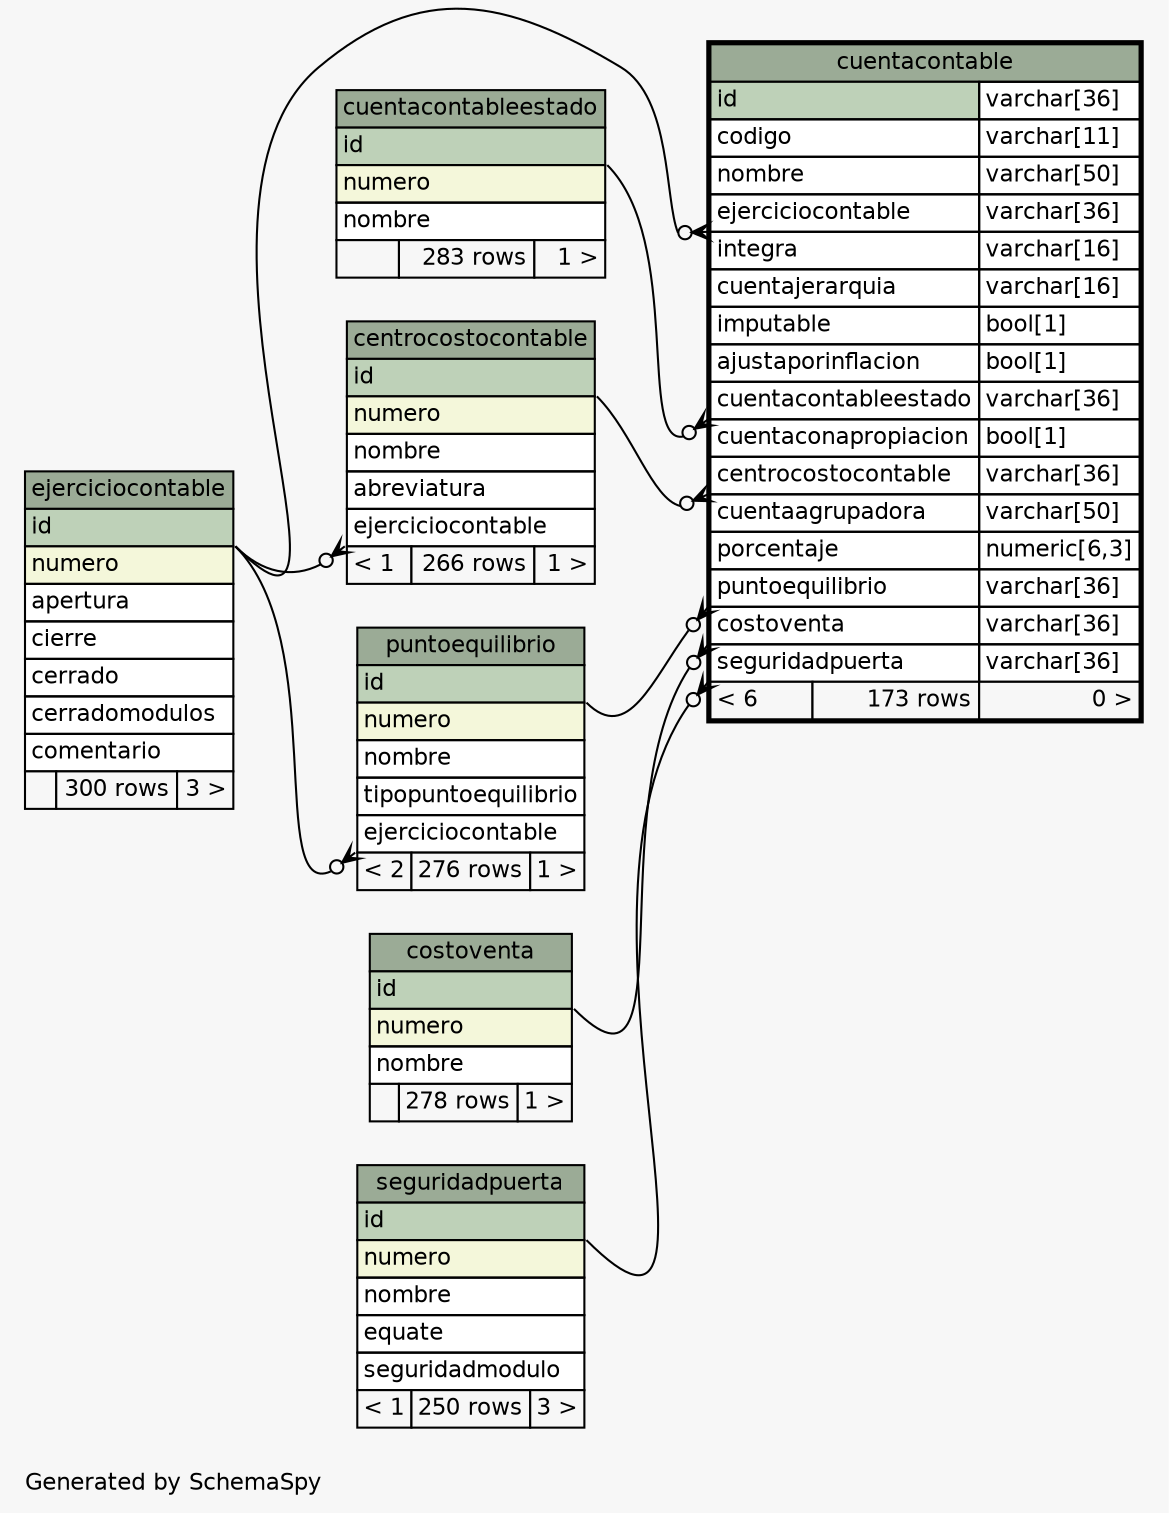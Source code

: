 // dot 2.2.1 on Windows 10 10.0
// SchemaSpy rev 590
digraph "oneDegreeRelationshipsDiagram" {
  graph [
    rankdir="RL"
    bgcolor="#f7f7f7"
    label="\nGenerated by SchemaSpy"
    labeljust="l"
    nodesep="0.18"
    ranksep="0.46"
    fontname="Helvetica"
    fontsize="11"
  ];
  node [
    fontname="Helvetica"
    fontsize="11"
    shape="plaintext"
  ];
  edge [
    arrowsize="0.8"
  ];
  "centrocostocontable":"ejerciciocontable":sw -> "ejerciciocontable":"id":se [arrowhead=none dir=back arrowtail=crowodot];
  "cuentacontable":"centrocostocontable":sw -> "centrocostocontable":"id":se [arrowhead=none dir=back arrowtail=crowodot];
  "cuentacontable":"costoventa":sw -> "costoventa":"id":se [arrowhead=none dir=back arrowtail=crowodot];
  "cuentacontable":"cuentacontableestado":sw -> "cuentacontableestado":"id":se [arrowhead=none dir=back arrowtail=crowodot];
  "cuentacontable":"ejerciciocontable":sw -> "ejerciciocontable":"id":se [arrowhead=none dir=back arrowtail=crowodot];
  "cuentacontable":"puntoequilibrio":sw -> "puntoequilibrio":"id":se [arrowhead=none dir=back arrowtail=crowodot];
  "cuentacontable":"seguridadpuerta":sw -> "seguridadpuerta":"id":se [arrowhead=none dir=back arrowtail=crowodot];
  "puntoequilibrio":"ejerciciocontable":sw -> "ejerciciocontable":"id":se [arrowhead=none dir=back arrowtail=crowodot];
  "centrocostocontable" [
    label=<
    <TABLE BORDER="0" CELLBORDER="1" CELLSPACING="0" BGCOLOR="#ffffff">
      <TR><TD COLSPAN="3" BGCOLOR="#9bab96" ALIGN="CENTER">centrocostocontable</TD></TR>
      <TR><TD PORT="id" COLSPAN="3" BGCOLOR="#bed1b8" ALIGN="LEFT">id</TD></TR>
      <TR><TD PORT="numero" COLSPAN="3" BGCOLOR="#f4f7da" ALIGN="LEFT">numero</TD></TR>
      <TR><TD PORT="nombre" COLSPAN="3" ALIGN="LEFT">nombre</TD></TR>
      <TR><TD PORT="abreviatura" COLSPAN="3" ALIGN="LEFT">abreviatura</TD></TR>
      <TR><TD PORT="ejerciciocontable" COLSPAN="3" ALIGN="LEFT">ejerciciocontable</TD></TR>
      <TR><TD ALIGN="LEFT" BGCOLOR="#f7f7f7">&lt; 1</TD><TD ALIGN="RIGHT" BGCOLOR="#f7f7f7">266 rows</TD><TD ALIGN="RIGHT" BGCOLOR="#f7f7f7">1 &gt;</TD></TR>
    </TABLE>>
    URL="centrocostocontable.html"
    tooltip="centrocostocontable"
  ];
  "costoventa" [
    label=<
    <TABLE BORDER="0" CELLBORDER="1" CELLSPACING="0" BGCOLOR="#ffffff">
      <TR><TD COLSPAN="3" BGCOLOR="#9bab96" ALIGN="CENTER">costoventa</TD></TR>
      <TR><TD PORT="id" COLSPAN="3" BGCOLOR="#bed1b8" ALIGN="LEFT">id</TD></TR>
      <TR><TD PORT="numero" COLSPAN="3" BGCOLOR="#f4f7da" ALIGN="LEFT">numero</TD></TR>
      <TR><TD PORT="nombre" COLSPAN="3" ALIGN="LEFT">nombre</TD></TR>
      <TR><TD ALIGN="LEFT" BGCOLOR="#f7f7f7">  </TD><TD ALIGN="RIGHT" BGCOLOR="#f7f7f7">278 rows</TD><TD ALIGN="RIGHT" BGCOLOR="#f7f7f7">1 &gt;</TD></TR>
    </TABLE>>
    URL="costoventa.html"
    tooltip="costoventa"
  ];
  "cuentacontable" [
    label=<
    <TABLE BORDER="2" CELLBORDER="1" CELLSPACING="0" BGCOLOR="#ffffff">
      <TR><TD COLSPAN="3" BGCOLOR="#9bab96" ALIGN="CENTER">cuentacontable</TD></TR>
      <TR><TD PORT="id" COLSPAN="2" BGCOLOR="#bed1b8" ALIGN="LEFT">id</TD><TD PORT="id.type" ALIGN="LEFT">varchar[36]</TD></TR>
      <TR><TD PORT="codigo" COLSPAN="2" ALIGN="LEFT">codigo</TD><TD PORT="codigo.type" ALIGN="LEFT">varchar[11]</TD></TR>
      <TR><TD PORT="nombre" COLSPAN="2" ALIGN="LEFT">nombre</TD><TD PORT="nombre.type" ALIGN="LEFT">varchar[50]</TD></TR>
      <TR><TD PORT="ejerciciocontable" COLSPAN="2" ALIGN="LEFT">ejerciciocontable</TD><TD PORT="ejerciciocontable.type" ALIGN="LEFT">varchar[36]</TD></TR>
      <TR><TD PORT="integra" COLSPAN="2" ALIGN="LEFT">integra</TD><TD PORT="integra.type" ALIGN="LEFT">varchar[16]</TD></TR>
      <TR><TD PORT="cuentajerarquia" COLSPAN="2" ALIGN="LEFT">cuentajerarquia</TD><TD PORT="cuentajerarquia.type" ALIGN="LEFT">varchar[16]</TD></TR>
      <TR><TD PORT="imputable" COLSPAN="2" ALIGN="LEFT">imputable</TD><TD PORT="imputable.type" ALIGN="LEFT">bool[1]</TD></TR>
      <TR><TD PORT="ajustaporinflacion" COLSPAN="2" ALIGN="LEFT">ajustaporinflacion</TD><TD PORT="ajustaporinflacion.type" ALIGN="LEFT">bool[1]</TD></TR>
      <TR><TD PORT="cuentacontableestado" COLSPAN="2" ALIGN="LEFT">cuentacontableestado</TD><TD PORT="cuentacontableestado.type" ALIGN="LEFT">varchar[36]</TD></TR>
      <TR><TD PORT="cuentaconapropiacion" COLSPAN="2" ALIGN="LEFT">cuentaconapropiacion</TD><TD PORT="cuentaconapropiacion.type" ALIGN="LEFT">bool[1]</TD></TR>
      <TR><TD PORT="centrocostocontable" COLSPAN="2" ALIGN="LEFT">centrocostocontable</TD><TD PORT="centrocostocontable.type" ALIGN="LEFT">varchar[36]</TD></TR>
      <TR><TD PORT="cuentaagrupadora" COLSPAN="2" ALIGN="LEFT">cuentaagrupadora</TD><TD PORT="cuentaagrupadora.type" ALIGN="LEFT">varchar[50]</TD></TR>
      <TR><TD PORT="porcentaje" COLSPAN="2" ALIGN="LEFT">porcentaje</TD><TD PORT="porcentaje.type" ALIGN="LEFT">numeric[6,3]</TD></TR>
      <TR><TD PORT="puntoequilibrio" COLSPAN="2" ALIGN="LEFT">puntoequilibrio</TD><TD PORT="puntoequilibrio.type" ALIGN="LEFT">varchar[36]</TD></TR>
      <TR><TD PORT="costoventa" COLSPAN="2" ALIGN="LEFT">costoventa</TD><TD PORT="costoventa.type" ALIGN="LEFT">varchar[36]</TD></TR>
      <TR><TD PORT="seguridadpuerta" COLSPAN="2" ALIGN="LEFT">seguridadpuerta</TD><TD PORT="seguridadpuerta.type" ALIGN="LEFT">varchar[36]</TD></TR>
      <TR><TD ALIGN="LEFT" BGCOLOR="#f7f7f7">&lt; 6</TD><TD ALIGN="RIGHT" BGCOLOR="#f7f7f7">173 rows</TD><TD ALIGN="RIGHT" BGCOLOR="#f7f7f7">0 &gt;</TD></TR>
    </TABLE>>
    URL="cuentacontable.html"
    tooltip="cuentacontable"
  ];
  "cuentacontableestado" [
    label=<
    <TABLE BORDER="0" CELLBORDER="1" CELLSPACING="0" BGCOLOR="#ffffff">
      <TR><TD COLSPAN="3" BGCOLOR="#9bab96" ALIGN="CENTER">cuentacontableestado</TD></TR>
      <TR><TD PORT="id" COLSPAN="3" BGCOLOR="#bed1b8" ALIGN="LEFT">id</TD></TR>
      <TR><TD PORT="numero" COLSPAN="3" BGCOLOR="#f4f7da" ALIGN="LEFT">numero</TD></TR>
      <TR><TD PORT="nombre" COLSPAN="3" ALIGN="LEFT">nombre</TD></TR>
      <TR><TD ALIGN="LEFT" BGCOLOR="#f7f7f7">  </TD><TD ALIGN="RIGHT" BGCOLOR="#f7f7f7">283 rows</TD><TD ALIGN="RIGHT" BGCOLOR="#f7f7f7">1 &gt;</TD></TR>
    </TABLE>>
    URL="cuentacontableestado.html"
    tooltip="cuentacontableestado"
  ];
  "ejerciciocontable" [
    label=<
    <TABLE BORDER="0" CELLBORDER="1" CELLSPACING="0" BGCOLOR="#ffffff">
      <TR><TD COLSPAN="3" BGCOLOR="#9bab96" ALIGN="CENTER">ejerciciocontable</TD></TR>
      <TR><TD PORT="id" COLSPAN="3" BGCOLOR="#bed1b8" ALIGN="LEFT">id</TD></TR>
      <TR><TD PORT="numero" COLSPAN="3" BGCOLOR="#f4f7da" ALIGN="LEFT">numero</TD></TR>
      <TR><TD PORT="apertura" COLSPAN="3" ALIGN="LEFT">apertura</TD></TR>
      <TR><TD PORT="cierre" COLSPAN="3" ALIGN="LEFT">cierre</TD></TR>
      <TR><TD PORT="cerrado" COLSPAN="3" ALIGN="LEFT">cerrado</TD></TR>
      <TR><TD PORT="cerradomodulos" COLSPAN="3" ALIGN="LEFT">cerradomodulos</TD></TR>
      <TR><TD PORT="comentario" COLSPAN="3" ALIGN="LEFT">comentario</TD></TR>
      <TR><TD ALIGN="LEFT" BGCOLOR="#f7f7f7">  </TD><TD ALIGN="RIGHT" BGCOLOR="#f7f7f7">300 rows</TD><TD ALIGN="RIGHT" BGCOLOR="#f7f7f7">3 &gt;</TD></TR>
    </TABLE>>
    URL="ejerciciocontable.html"
    tooltip="ejerciciocontable"
  ];
  "puntoequilibrio" [
    label=<
    <TABLE BORDER="0" CELLBORDER="1" CELLSPACING="0" BGCOLOR="#ffffff">
      <TR><TD COLSPAN="3" BGCOLOR="#9bab96" ALIGN="CENTER">puntoequilibrio</TD></TR>
      <TR><TD PORT="id" COLSPAN="3" BGCOLOR="#bed1b8" ALIGN="LEFT">id</TD></TR>
      <TR><TD PORT="numero" COLSPAN="3" BGCOLOR="#f4f7da" ALIGN="LEFT">numero</TD></TR>
      <TR><TD PORT="nombre" COLSPAN="3" ALIGN="LEFT">nombre</TD></TR>
      <TR><TD PORT="tipopuntoequilibrio" COLSPAN="3" ALIGN="LEFT">tipopuntoequilibrio</TD></TR>
      <TR><TD PORT="ejerciciocontable" COLSPAN="3" ALIGN="LEFT">ejerciciocontable</TD></TR>
      <TR><TD ALIGN="LEFT" BGCOLOR="#f7f7f7">&lt; 2</TD><TD ALIGN="RIGHT" BGCOLOR="#f7f7f7">276 rows</TD><TD ALIGN="RIGHT" BGCOLOR="#f7f7f7">1 &gt;</TD></TR>
    </TABLE>>
    URL="puntoequilibrio.html"
    tooltip="puntoequilibrio"
  ];
  "seguridadpuerta" [
    label=<
    <TABLE BORDER="0" CELLBORDER="1" CELLSPACING="0" BGCOLOR="#ffffff">
      <TR><TD COLSPAN="3" BGCOLOR="#9bab96" ALIGN="CENTER">seguridadpuerta</TD></TR>
      <TR><TD PORT="id" COLSPAN="3" BGCOLOR="#bed1b8" ALIGN="LEFT">id</TD></TR>
      <TR><TD PORT="numero" COLSPAN="3" BGCOLOR="#f4f7da" ALIGN="LEFT">numero</TD></TR>
      <TR><TD PORT="nombre" COLSPAN="3" ALIGN="LEFT">nombre</TD></TR>
      <TR><TD PORT="equate" COLSPAN="3" ALIGN="LEFT">equate</TD></TR>
      <TR><TD PORT="seguridadmodulo" COLSPAN="3" ALIGN="LEFT">seguridadmodulo</TD></TR>
      <TR><TD ALIGN="LEFT" BGCOLOR="#f7f7f7">&lt; 1</TD><TD ALIGN="RIGHT" BGCOLOR="#f7f7f7">250 rows</TD><TD ALIGN="RIGHT" BGCOLOR="#f7f7f7">3 &gt;</TD></TR>
    </TABLE>>
    URL="seguridadpuerta.html"
    tooltip="seguridadpuerta"
  ];
}

